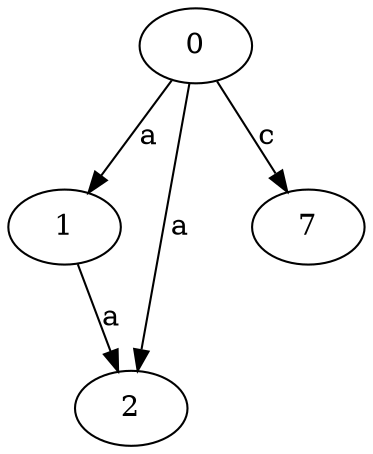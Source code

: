 strict digraph  {
1;
2;
0;
7;
1 -> 2  [label=a];
0 -> 1  [label=a];
0 -> 2  [label=a];
0 -> 7  [label=c];
}
